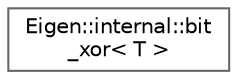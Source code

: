 digraph "Graphical Class Hierarchy"
{
 // LATEX_PDF_SIZE
  bgcolor="transparent";
  edge [fontname=Helvetica,fontsize=10,labelfontname=Helvetica,labelfontsize=10];
  node [fontname=Helvetica,fontsize=10,shape=box,height=0.2,width=0.4];
  rankdir="LR";
  Node0 [id="Node000000",label="Eigen::internal::bit\l_xor\< T \>",height=0.2,width=0.4,color="grey40", fillcolor="white", style="filled",URL="$structEigen_1_1internal_1_1bit__xor.html",tooltip=" "];
}
